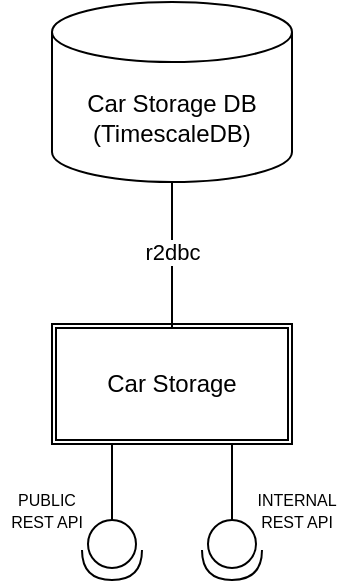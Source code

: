 <mxfile version="17.4.6" type="device"><diagram id="q4MyYRtbNlvQKskmFSps" name="Page-1"><mxGraphModel dx="114" dy="344" grid="0" gridSize="10" guides="1" tooltips="1" connect="1" arrows="1" fold="1" page="0" pageScale="1" pageWidth="827" pageHeight="1169" math="0" shadow="0"><root><mxCell id="0"/><mxCell id="1" parent="0"/><mxCell id="O1g8SDWtbVqmOm_J9jOW-2" value="" style="rounded=0;whiteSpace=wrap;html=1;" parent="1" vertex="1"><mxGeometry x="473" y="505" width="120" height="60" as="geometry"/></mxCell><mxCell id="O1g8SDWtbVqmOm_J9jOW-5" value="Car Storage DB&lt;br&gt;(TimescaleDB)" style="shape=cylinder3;whiteSpace=wrap;html=1;boundedLbl=1;backgroundOutline=1;size=15;" parent="1" vertex="1"><mxGeometry x="473" y="344" width="120" height="90" as="geometry"/></mxCell><mxCell id="O1g8SDWtbVqmOm_J9jOW-19" value="r2dbc" style="endArrow=none;html=1;rounded=0;exitX=0.5;exitY=1;exitDx=0;exitDy=0;exitPerimeter=0;entryX=0.5;entryY=0;entryDx=0;entryDy=0;" parent="1" source="O1g8SDWtbVqmOm_J9jOW-5" target="WtUeVT13uy6ywn3MEOam-23" edge="1"><mxGeometry x="-0.039" width="50" height="50" relative="1" as="geometry"><mxPoint x="558" y="382" as="sourcePoint"/><mxPoint x="564" y="485" as="targetPoint"/><mxPoint as="offset"/></mxGeometry></mxCell><mxCell id="O1g8SDWtbVqmOm_J9jOW-32" value="" style="shape=providedRequiredInterface;html=1;verticalLabelPosition=bottom;sketch=0;rotation=90;" parent="1" vertex="1"><mxGeometry x="548" y="603" width="30" height="30" as="geometry"/></mxCell><mxCell id="O1g8SDWtbVqmOm_J9jOW-33" value="" style="endArrow=none;html=1;rounded=0;entryX=0.75;entryY=1;entryDx=0;entryDy=0;exitX=0;exitY=0.5;exitDx=0;exitDy=0;exitPerimeter=0;" parent="1" source="O1g8SDWtbVqmOm_J9jOW-32" target="O1g8SDWtbVqmOm_J9jOW-2" edge="1"><mxGeometry width="50" height="50" relative="1" as="geometry"><mxPoint x="273" y="583" as="sourcePoint"/><mxPoint x="323" y="533" as="targetPoint"/></mxGeometry></mxCell><mxCell id="WtUeVT13uy6ywn3MEOam-23" value="Car Storage" style="rounded=0;whiteSpace=wrap;html=1;" parent="1" vertex="1"><mxGeometry x="475" y="507" width="116" height="56" as="geometry"/></mxCell><mxCell id="WtUeVT13uy6ywn3MEOam-31" value="" style="shape=providedRequiredInterface;html=1;verticalLabelPosition=bottom;sketch=0;rotation=90;" parent="1" vertex="1"><mxGeometry x="488" y="603" width="30" height="30" as="geometry"/></mxCell><mxCell id="WtUeVT13uy6ywn3MEOam-32" value="" style="endArrow=none;html=1;rounded=0;entryX=0.25;entryY=1;entryDx=0;entryDy=0;exitX=0;exitY=0.5;exitDx=0;exitDy=0;exitPerimeter=0;" parent="1" source="WtUeVT13uy6ywn3MEOam-31" target="O1g8SDWtbVqmOm_J9jOW-2" edge="1"><mxGeometry width="50" height="50" relative="1" as="geometry"><mxPoint x="503" y="605" as="sourcePoint"/><mxPoint x="508" y="570" as="targetPoint"/></mxGeometry></mxCell><mxCell id="WtUeVT13uy6ywn3MEOam-33" value="&lt;font style=&quot;font-size: 8px&quot;&gt;PUBLIC REST API&lt;/font&gt;" style="text;html=1;strokeColor=none;fillColor=none;align=center;verticalAlign=middle;whiteSpace=wrap;rounded=0;fontSize=9;" parent="1" vertex="1"><mxGeometry x="447" y="588" width="47" height="20" as="geometry"/></mxCell><mxCell id="brAGXUasdmNVouh6nTcf-1" value="&lt;font style=&quot;font-size: 8px&quot;&gt;INTERNAL REST API&lt;/font&gt;" style="text;html=1;strokeColor=none;fillColor=none;align=center;verticalAlign=middle;whiteSpace=wrap;rounded=0;fontSize=9;" vertex="1" parent="1"><mxGeometry x="572" y="588" width="47" height="20" as="geometry"/></mxCell></root></mxGraphModel></diagram></mxfile>